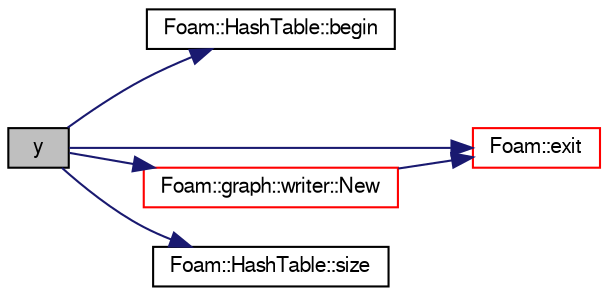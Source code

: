 digraph "y"
{
  bgcolor="transparent";
  edge [fontname="FreeSans",fontsize="10",labelfontname="FreeSans",labelfontsize="10"];
  node [fontname="FreeSans",fontsize="10",shape=record];
  rankdir="LR";
  Node163 [label="y",height=0.2,width=0.4,color="black", fillcolor="grey75", style="filled", fontcolor="black"];
  Node163 -> Node164 [color="midnightblue",fontsize="10",style="solid",fontname="FreeSans"];
  Node164 [label="Foam::HashTable::begin",height=0.2,width=0.4,color="black",URL="$a25702.html#a4718c822b6b0cd47612f37199986753a",tooltip="iterator set to the beginning of the HashTable "];
  Node163 -> Node165 [color="midnightblue",fontsize="10",style="solid",fontname="FreeSans"];
  Node165 [label="Foam::exit",height=0.2,width=0.4,color="red",URL="$a21124.html#a06ca7250d8e89caf05243ec094843642"];
  Node163 -> Node212 [color="midnightblue",fontsize="10",style="solid",fontname="FreeSans"];
  Node212 [label="Foam::graph::writer::New",height=0.2,width=0.4,color="red",URL="$a26706.html#aa1efbf10766de2edf081edcdfcf436f9",tooltip="Return a reference to the selected writer. "];
  Node212 -> Node165 [color="midnightblue",fontsize="10",style="solid",fontname="FreeSans"];
  Node163 -> Node216 [color="midnightblue",fontsize="10",style="solid",fontname="FreeSans"];
  Node216 [label="Foam::HashTable::size",height=0.2,width=0.4,color="black",URL="$a25702.html#a47b3bf30da1eb3ab8076b5fbe00e0494",tooltip="Return number of elements in table. "];
}
